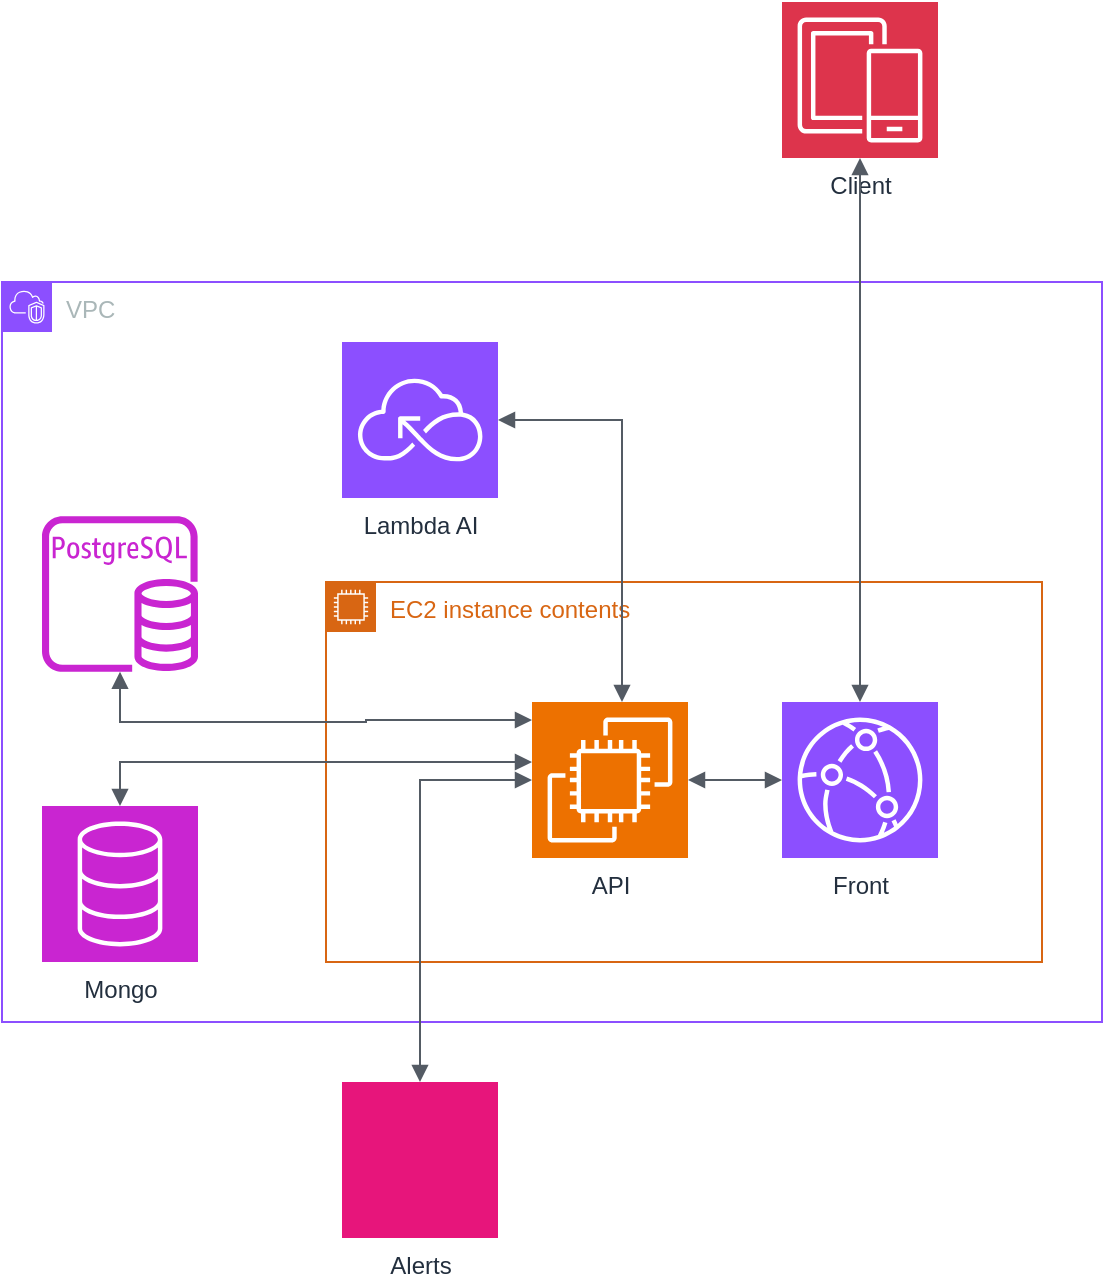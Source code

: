 <mxfile version="27.0.5">
  <diagram name="Página-1" id="Bz_EwOgIry4x3gXPgt4l">
    <mxGraphModel dx="2222" dy="974" grid="1" gridSize="10" guides="1" tooltips="1" connect="1" arrows="1" fold="1" page="1" pageScale="1" pageWidth="827" pageHeight="1169" math="0" shadow="0">
      <root>
        <mxCell id="0" />
        <mxCell id="1" parent="0" />
        <mxCell id="EGZBJ2fQeIES3XXhjUxB-7" value="VPC" style="points=[[0,0],[0.25,0],[0.5,0],[0.75,0],[1,0],[1,0.25],[1,0.5],[1,0.75],[1,1],[0.75,1],[0.5,1],[0.25,1],[0,1],[0,0.75],[0,0.5],[0,0.25]];outlineConnect=0;gradientColor=none;html=1;whiteSpace=wrap;fontSize=12;fontStyle=0;container=1;pointerEvents=0;collapsible=0;recursiveResize=0;shape=mxgraph.aws4.group;grIcon=mxgraph.aws4.group_vpc2;strokeColor=#8C4FFF;fillColor=none;verticalAlign=top;align=left;spacingLeft=30;fontColor=#AAB7B8;dashed=0;" vertex="1" parent="1">
          <mxGeometry x="139" y="410" width="550" height="370" as="geometry" />
        </mxCell>
        <mxCell id="EGZBJ2fQeIES3XXhjUxB-11" value="Mongo" style="sketch=0;points=[[0,0,0],[0.25,0,0],[0.5,0,0],[0.75,0,0],[1,0,0],[0,1,0],[0.25,1,0],[0.5,1,0],[0.75,1,0],[1,1,0],[0,0.25,0],[0,0.5,0],[0,0.75,0],[1,0.25,0],[1,0.5,0],[1,0.75,0]];outlineConnect=0;fontColor=#232F3E;fillColor=#C925D1;strokeColor=#ffffff;dashed=0;verticalLabelPosition=bottom;verticalAlign=top;align=center;html=1;fontSize=12;fontStyle=0;aspect=fixed;shape=mxgraph.aws4.resourceIcon;resIcon=mxgraph.aws4.database;" vertex="1" parent="EGZBJ2fQeIES3XXhjUxB-7">
          <mxGeometry x="20" y="262" width="78" height="78" as="geometry" />
        </mxCell>
        <mxCell id="EGZBJ2fQeIES3XXhjUxB-12" value="" style="sketch=0;outlineConnect=0;fontColor=#232F3E;gradientColor=none;fillColor=#C925D1;strokeColor=none;dashed=0;verticalLabelPosition=bottom;verticalAlign=top;align=center;html=1;fontSize=12;fontStyle=0;aspect=fixed;pointerEvents=1;shape=mxgraph.aws4.rds_postgresql_instance;" vertex="1" parent="EGZBJ2fQeIES3XXhjUxB-7">
          <mxGeometry x="20" y="117" width="78" height="78" as="geometry" />
        </mxCell>
        <mxCell id="EGZBJ2fQeIES3XXhjUxB-16" value="Lambda AI" style="sketch=0;points=[[0,0,0],[0.25,0,0],[0.5,0,0],[0.75,0,0],[1,0,0],[0,1,0],[0.25,1,0],[0.5,1,0],[0.75,1,0],[1,1,0],[0,0.25,0],[0,0.5,0],[0,0.75,0],[1,0.25,0],[1,0.5,0],[1,0.75,0]];outlineConnect=0;fontColor=#232F3E;fillColor=#8C4FFF;strokeColor=#ffffff;dashed=0;verticalLabelPosition=bottom;verticalAlign=top;align=center;html=1;fontSize=12;fontStyle=0;aspect=fixed;shape=mxgraph.aws4.resourceIcon;resIcon=mxgraph.aws4.serverless;" vertex="1" parent="EGZBJ2fQeIES3XXhjUxB-7">
          <mxGeometry x="170" y="30" width="78" height="78" as="geometry" />
        </mxCell>
        <mxCell id="EGZBJ2fQeIES3XXhjUxB-8" value="EC2 instance contents" style="points=[[0,0],[0.25,0],[0.5,0],[0.75,0],[1,0],[1,0.25],[1,0.5],[1,0.75],[1,1],[0.75,1],[0.5,1],[0.25,1],[0,1],[0,0.75],[0,0.5],[0,0.25]];outlineConnect=0;gradientColor=none;html=1;whiteSpace=wrap;fontSize=12;fontStyle=0;container=1;pointerEvents=0;collapsible=0;recursiveResize=0;shape=mxgraph.aws4.group;grIcon=mxgraph.aws4.group_ec2_instance_contents;strokeColor=#D86613;fillColor=none;verticalAlign=top;align=left;spacingLeft=30;fontColor=#D86613;dashed=0;" vertex="1" parent="EGZBJ2fQeIES3XXhjUxB-7">
          <mxGeometry x="162" y="150" width="358" height="190" as="geometry" />
        </mxCell>
        <mxCell id="EGZBJ2fQeIES3XXhjUxB-10" value="API" style="sketch=0;points=[[0,0,0],[0.25,0,0],[0.5,0,0],[0.75,0,0],[1,0,0],[0,1,0],[0.25,1,0],[0.5,1,0],[0.75,1,0],[1,1,0],[0,0.25,0],[0,0.5,0],[0,0.75,0],[1,0.25,0],[1,0.5,0],[1,0.75,0]];outlineConnect=0;fontColor=#232F3E;fillColor=#ED7100;strokeColor=#ffffff;dashed=0;verticalLabelPosition=bottom;verticalAlign=top;align=center;html=1;fontSize=12;fontStyle=0;aspect=fixed;shape=mxgraph.aws4.resourceIcon;resIcon=mxgraph.aws4.ec2;" vertex="1" parent="EGZBJ2fQeIES3XXhjUxB-8">
          <mxGeometry x="103" y="60" width="78" height="78" as="geometry" />
        </mxCell>
        <mxCell id="EGZBJ2fQeIES3XXhjUxB-19" value="Front" style="sketch=0;points=[[0,0,0],[0.25,0,0],[0.5,0,0],[0.75,0,0],[1,0,0],[0,1,0],[0.25,1,0],[0.5,1,0],[0.75,1,0],[1,1,0],[0,0.25,0],[0,0.5,0],[0,0.75,0],[1,0.25,0],[1,0.5,0],[1,0.75,0]];outlineConnect=0;fontColor=#232F3E;fillColor=#8C4FFF;strokeColor=#ffffff;dashed=0;verticalLabelPosition=bottom;verticalAlign=top;align=center;html=1;fontSize=12;fontStyle=0;aspect=fixed;shape=mxgraph.aws4.resourceIcon;resIcon=mxgraph.aws4.cloudfront;" vertex="1" parent="EGZBJ2fQeIES3XXhjUxB-8">
          <mxGeometry x="228" y="60" width="78" height="78" as="geometry" />
        </mxCell>
        <mxCell id="EGZBJ2fQeIES3XXhjUxB-20" value="" style="edgeStyle=orthogonalEdgeStyle;html=1;endArrow=block;elbow=vertical;startArrow=block;startFill=1;endFill=1;strokeColor=#545B64;rounded=0;" edge="1" parent="EGZBJ2fQeIES3XXhjUxB-8" source="EGZBJ2fQeIES3XXhjUxB-10" target="EGZBJ2fQeIES3XXhjUxB-19">
          <mxGeometry width="100" relative="1" as="geometry">
            <mxPoint x="108" y="-40" as="sourcePoint" />
            <mxPoint x="208" y="-40" as="targetPoint" />
          </mxGeometry>
        </mxCell>
        <mxCell id="EGZBJ2fQeIES3XXhjUxB-22" value="" style="edgeStyle=orthogonalEdgeStyle;html=1;endArrow=block;elbow=vertical;startArrow=block;startFill=1;endFill=1;strokeColor=#545B64;rounded=0;" edge="1" parent="EGZBJ2fQeIES3XXhjUxB-7" source="EGZBJ2fQeIES3XXhjUxB-12" target="EGZBJ2fQeIES3XXhjUxB-10">
          <mxGeometry width="100" relative="1" as="geometry">
            <mxPoint x="353" y="229" as="sourcePoint" />
            <mxPoint x="300" y="230" as="targetPoint" />
            <Array as="points">
              <mxPoint x="59" y="220" />
              <mxPoint x="182" y="220" />
              <mxPoint x="182" y="219" />
            </Array>
          </mxGeometry>
        </mxCell>
        <mxCell id="EGZBJ2fQeIES3XXhjUxB-23" value="" style="edgeStyle=orthogonalEdgeStyle;html=1;endArrow=block;elbow=vertical;startArrow=block;startFill=1;endFill=1;strokeColor=#545B64;rounded=0;" edge="1" parent="EGZBJ2fQeIES3XXhjUxB-7" source="EGZBJ2fQeIES3XXhjUxB-11" target="EGZBJ2fQeIES3XXhjUxB-10">
          <mxGeometry width="100" relative="1" as="geometry">
            <mxPoint x="-82" y="249" as="sourcePoint" />
            <mxPoint x="275" y="229" as="targetPoint" />
            <Array as="points">
              <mxPoint x="59" y="240" />
            </Array>
          </mxGeometry>
        </mxCell>
        <mxCell id="EGZBJ2fQeIES3XXhjUxB-24" value="" style="edgeStyle=orthogonalEdgeStyle;html=1;endArrow=block;elbow=vertical;startArrow=block;startFill=1;endFill=1;strokeColor=#545B64;rounded=0;" edge="1" parent="EGZBJ2fQeIES3XXhjUxB-7" source="EGZBJ2fQeIES3XXhjUxB-16" target="EGZBJ2fQeIES3XXhjUxB-10">
          <mxGeometry width="100" relative="1" as="geometry">
            <mxPoint x="69" y="205" as="sourcePoint" />
            <mxPoint x="275" y="229" as="targetPoint" />
            <Array as="points">
              <mxPoint x="310" y="69" />
            </Array>
          </mxGeometry>
        </mxCell>
        <mxCell id="EGZBJ2fQeIES3XXhjUxB-13" value="Client" style="sketch=0;points=[[0,0,0],[0.25,0,0],[0.5,0,0],[0.75,0,0],[1,0,0],[0,1,0],[0.25,1,0],[0.5,1,0],[0.75,1,0],[1,1,0],[0,0.25,0],[0,0.5,0],[0,0.75,0],[1,0.25,0],[1,0.5,0],[1,0.75,0]];outlineConnect=0;fontColor=#232F3E;fillColor=#DD344C;strokeColor=#ffffff;dashed=0;verticalLabelPosition=bottom;verticalAlign=top;align=center;html=1;fontSize=12;fontStyle=0;aspect=fixed;shape=mxgraph.aws4.resourceIcon;resIcon=mxgraph.aws4.mobile;" vertex="1" parent="1">
          <mxGeometry x="529" y="270" width="78" height="78" as="geometry" />
        </mxCell>
        <mxCell id="EGZBJ2fQeIES3XXhjUxB-15" value="Alerts" style="sketch=0;points=[[0,0,0],[0.25,0,0],[0.5,0,0],[0.75,0,0],[1,0,0],[0,1,0],[0.25,1,0],[0.5,1,0],[0.75,1,0],[1,1,0],[0,0.25,0],[0,0.5,0],[0,0.75,0],[1,0.25,0],[1,0.5,0],[1,0.75,0]];points=[[0,0,0],[0.25,0,0],[0.5,0,0],[0.75,0,0],[1,0,0],[0,1,0],[0.25,1,0],[0.5,1,0],[0.75,1,0],[1,1,0],[0,0.25,0],[0,0.5,0],[0,0.75,0],[1,0.25,0],[1,0.5,0],[1,0.75,0]];outlineConnect=0;fontColor=#232F3E;fillColor=#E7157B;strokeColor=#ffffff;dashed=0;verticalLabelPosition=bottom;verticalAlign=top;align=center;html=1;fontSize=12;fontStyle=0;aspect=fixed;shape=mxgraph.aws4.resourceIcon;resIcon=mxgraph.aws4.user_notifications;" vertex="1" parent="1">
          <mxGeometry x="309" y="810" width="78" height="78" as="geometry" />
        </mxCell>
        <mxCell id="EGZBJ2fQeIES3XXhjUxB-21" value="" style="edgeStyle=orthogonalEdgeStyle;html=1;endArrow=block;elbow=vertical;startArrow=block;startFill=1;endFill=1;strokeColor=#545B64;rounded=0;" edge="1" parent="1" source="EGZBJ2fQeIES3XXhjUxB-13" target="EGZBJ2fQeIES3XXhjUxB-19">
          <mxGeometry width="100" relative="1" as="geometry">
            <mxPoint x="692" y="619" as="sourcePoint" />
            <mxPoint x="739" y="619" as="targetPoint" />
          </mxGeometry>
        </mxCell>
        <mxCell id="EGZBJ2fQeIES3XXhjUxB-25" value="" style="edgeStyle=orthogonalEdgeStyle;html=1;endArrow=block;elbow=vertical;startArrow=block;startFill=1;endFill=1;strokeColor=#545B64;rounded=0;" edge="1" parent="1" source="EGZBJ2fQeIES3XXhjUxB-10" target="EGZBJ2fQeIES3XXhjUxB-15">
          <mxGeometry width="100" relative="1" as="geometry">
            <mxPoint x="597" y="469" as="sourcePoint" />
            <mxPoint x="659" y="610" as="targetPoint" />
            <Array as="points" />
          </mxGeometry>
        </mxCell>
      </root>
    </mxGraphModel>
  </diagram>
</mxfile>
